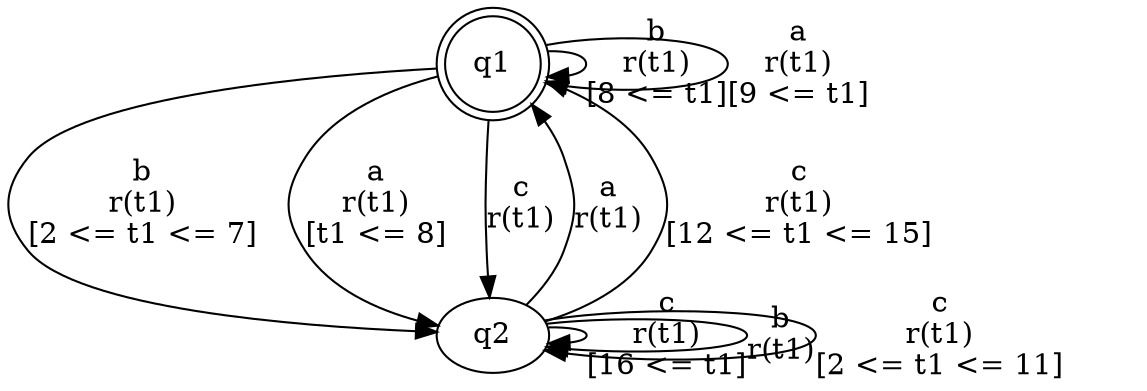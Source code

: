 digraph "tests_1/test12/solution202/solution" {
	q1[label=q1 shape=doublecircle]
	q2[label=q2]
	q1 -> q1[label="b\nr(t1)\n[8 <= t1]"]
	q1 -> q2[label="b\nr(t1)\n[2 <= t1 <= 7]"]
	q2 -> q2[label="c\nr(t1)\n[16 <= t1]"]
	q2 -> q2[label="b\nr(t1)\n"]
	q2 -> q1[label="a\nr(t1)\n"]
	q2 -> q1[label="c\nr(t1)\n[12 <= t1 <= 15]"]
	q2 -> q2[label="c\nr(t1)\n[2 <= t1 <= 11]"]
	q1 -> q2[label="a\nr(t1)\n[t1 <= 8]"]
	q1 -> q1[label="a\nr(t1)\n[9 <= t1]"]
	q1 -> q2[label="c\nr(t1)\n"]
}
